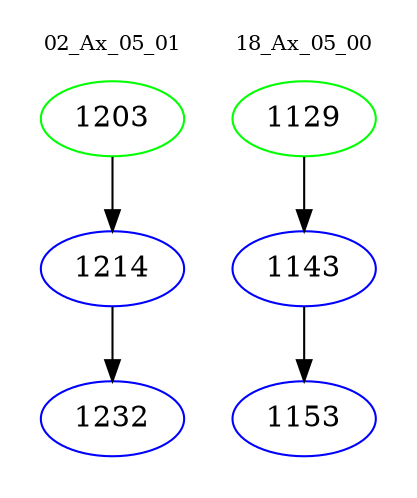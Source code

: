 digraph{
subgraph cluster_0 {
color = white
label = "02_Ax_05_01";
fontsize=10;
T0_1203 [label="1203", color="green"]
T0_1203 -> T0_1214 [color="black"]
T0_1214 [label="1214", color="blue"]
T0_1214 -> T0_1232 [color="black"]
T0_1232 [label="1232", color="blue"]
}
subgraph cluster_1 {
color = white
label = "18_Ax_05_00";
fontsize=10;
T1_1129 [label="1129", color="green"]
T1_1129 -> T1_1143 [color="black"]
T1_1143 [label="1143", color="blue"]
T1_1143 -> T1_1153 [color="black"]
T1_1153 [label="1153", color="blue"]
}
}
